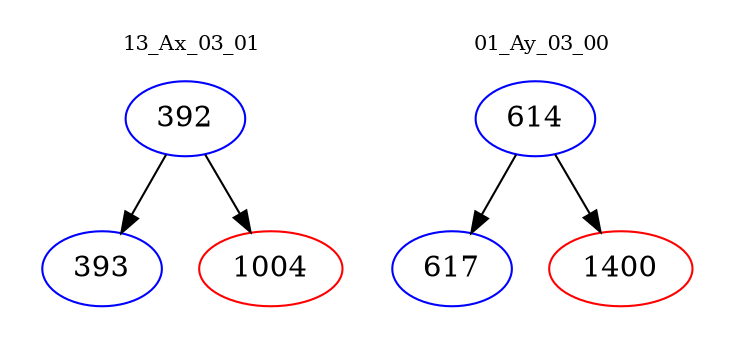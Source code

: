 digraph{
subgraph cluster_0 {
color = white
label = "13_Ax_03_01";
fontsize=10;
T0_392 [label="392", color="blue"]
T0_392 -> T0_393 [color="black"]
T0_393 [label="393", color="blue"]
T0_392 -> T0_1004 [color="black"]
T0_1004 [label="1004", color="red"]
}
subgraph cluster_1 {
color = white
label = "01_Ay_03_00";
fontsize=10;
T1_614 [label="614", color="blue"]
T1_614 -> T1_617 [color="black"]
T1_617 [label="617", color="blue"]
T1_614 -> T1_1400 [color="black"]
T1_1400 [label="1400", color="red"]
}
}

